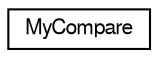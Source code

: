 digraph G
{
  edge [fontname="FreeSans",fontsize="10",labelfontname="FreeSans",labelfontsize="10"];
  node [fontname="FreeSans",fontsize="10",shape=record];
  rankdir="LR";
  Node1 [label="MyCompare",height=0.2,width=0.4,color="black", fillcolor="white", style="filled",URL="$classMyCompare.shtml"];
}
